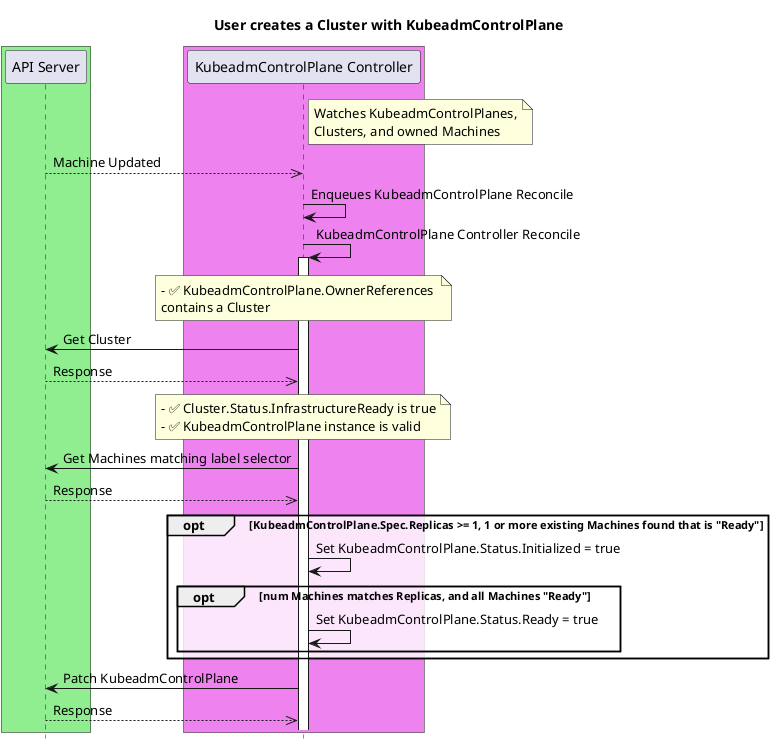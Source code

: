 @startuml
title User creates a Cluster with KubeadmControlPlane

' -- GROUPS START ---

box #lightgreen
participant "API Server"
end box

box #violet
participant "KubeadmControlPlane Controller"
end box

' -- GROUPS END ---

note right of "KubeadmControlPlane Controller":Watches KubeadmControlPlanes,\nClusters, and owned Machines

"API Server"-->>"KubeadmControlPlane Controller": Machine Updated

"KubeadmControlPlane Controller"-> "KubeadmControlPlane Controller":Enqueues KubeadmControlPlane Reconcile

"KubeadmControlPlane Controller"-> "KubeadmControlPlane Controller":KubeadmControlPlane Controller Reconcile
activate "KubeadmControlPlane Controller"

note over "KubeadmControlPlane Controller": - ✅ KubeadmControlPlane.OwnerReferences \ncontains a Cluster

"KubeadmControlPlane Controller"->"API Server": Get Cluster
"KubeadmControlPlane Controller"<<--"API Server": Response

note over "KubeadmControlPlane Controller": - ✅ Cluster.Status.InfrastructureReady is true\n- ✅ KubeadmControlPlane instance is valid

"KubeadmControlPlane Controller"->"API Server": Get Machines matching label selector
"KubeadmControlPlane Controller"<<--"API Server": Response

opt #FFFFFFCC KubeadmControlPlane.Spec.Replicas >= 1, 1 or more existing Machines found that is "Ready"

"KubeadmControlPlane Controller"-> "KubeadmControlPlane Controller":Set KubeadmControlPlane.Status.Initialized = true

opt num Machines matches Replicas, and all Machines "Ready"

"KubeadmControlPlane Controller"-> "KubeadmControlPlane Controller":Set KubeadmControlPlane.Status.Ready = true

end

end

"KubeadmControlPlane Controller"->"API Server": Patch KubeadmControlPlane
"KubeadmControlPlane Controller"<<--"API Server": Response

hide footbox
@enduml
